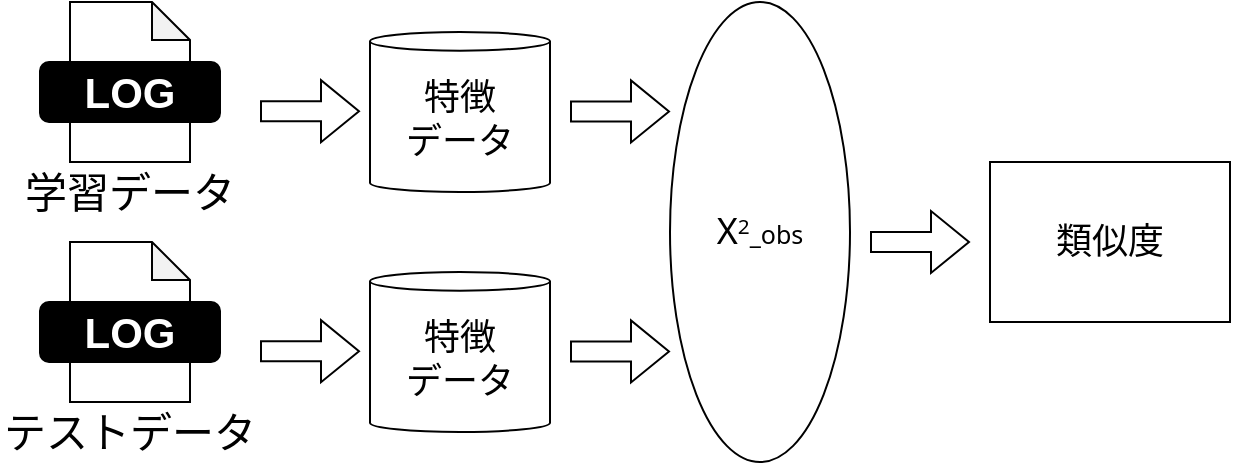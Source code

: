 <mxfile version="20.8.5" type="github">
  <diagram id="YPccTKy6SMFwb7SAPTub" name="ページ1">
    <mxGraphModel dx="989" dy="543" grid="1" gridSize="10" guides="1" tooltips="1" connect="1" arrows="1" fold="1" page="1" pageScale="1" pageWidth="827" pageHeight="1169" math="0" shadow="0">
      <root>
        <mxCell id="0" />
        <mxCell id="1" parent="0" />
        <mxCell id="exUD_tQTBHfpHAonWpkd-107" value="類似度" style="rounded=0;whiteSpace=wrap;html=1;labelBackgroundColor=none;fontSize=18;fontColor=#000000;fillColor=#FFFFFF;" vertex="1" parent="1">
          <mxGeometry x="610" y="280" width="120" height="80" as="geometry" />
        </mxCell>
        <mxCell id="exUD_tQTBHfpHAonWpkd-108" value="&lt;font data-font-src=&quot;https://fonts.googleapis.com/css?family=Noto+Sans+Math&quot; face=&quot;Noto Sans Math&quot;&gt;Χ&lt;span style=&quot;font-size: 12.5px;&quot;&gt;&lt;sup&gt;2&lt;/sup&gt;_obs&lt;/span&gt;&lt;br&gt;&lt;/font&gt;" style="ellipse;whiteSpace=wrap;html=1;labelBackgroundColor=none;fontSize=18;fontColor=#000000;fillColor=#FFFFFF;" vertex="1" parent="1">
          <mxGeometry x="450" y="200" width="90" height="230" as="geometry" />
        </mxCell>
        <mxCell id="exUD_tQTBHfpHAonWpkd-98" value="" style="group" vertex="1" connectable="0" parent="1">
          <mxGeometry x="120" y="200" width="120" height="110" as="geometry" />
        </mxCell>
        <mxCell id="exUD_tQTBHfpHAonWpkd-3" value="" style="group" vertex="1" connectable="0" parent="exUD_tQTBHfpHAonWpkd-98">
          <mxGeometry x="15" width="90" height="80" as="geometry" />
        </mxCell>
        <mxCell id="exUD_tQTBHfpHAonWpkd-1" value="" style="shape=note;whiteSpace=wrap;html=1;backgroundOutline=1;darkOpacity=0.05;size=19;" vertex="1" parent="exUD_tQTBHfpHAonWpkd-3">
          <mxGeometry x="15" width="60" height="80" as="geometry" />
        </mxCell>
        <mxCell id="exUD_tQTBHfpHAonWpkd-2" value="&lt;font style=&quot;font-size: 21px;&quot; color=&quot;#ffffff&quot;&gt;&lt;b&gt;LOG&lt;/b&gt;&lt;/font&gt;" style="rounded=1;whiteSpace=wrap;html=1;fillColor=#000000;" vertex="1" parent="exUD_tQTBHfpHAonWpkd-3">
          <mxGeometry y="30" width="90" height="30" as="geometry" />
        </mxCell>
        <mxCell id="exUD_tQTBHfpHAonWpkd-4" value="&lt;font color=&quot;#000000&quot;&gt;学習データ&lt;/font&gt;" style="text;html=1;strokeColor=none;fillColor=none;align=center;verticalAlign=middle;whiteSpace=wrap;rounded=0;labelBackgroundColor=none;fontSize=21;fontColor=#FFFFFF;" vertex="1" parent="exUD_tQTBHfpHAonWpkd-98">
          <mxGeometry y="80" width="120" height="30" as="geometry" />
        </mxCell>
        <mxCell id="exUD_tQTBHfpHAonWpkd-96" value="" style="group" vertex="1" connectable="0" parent="1">
          <mxGeometry x="115" y="320" width="130" height="110" as="geometry" />
        </mxCell>
        <mxCell id="exUD_tQTBHfpHAonWpkd-10" value="" style="group" vertex="1" connectable="0" parent="exUD_tQTBHfpHAonWpkd-96">
          <mxGeometry x="20" width="90" height="80" as="geometry" />
        </mxCell>
        <mxCell id="exUD_tQTBHfpHAonWpkd-11" value="" style="shape=note;whiteSpace=wrap;html=1;backgroundOutline=1;darkOpacity=0.05;size=19;" vertex="1" parent="exUD_tQTBHfpHAonWpkd-10">
          <mxGeometry x="15" width="60" height="80" as="geometry" />
        </mxCell>
        <mxCell id="exUD_tQTBHfpHAonWpkd-12" value="&lt;font style=&quot;font-size: 21px;&quot; color=&quot;#ffffff&quot;&gt;&lt;b&gt;LOG&lt;/b&gt;&lt;/font&gt;" style="rounded=1;whiteSpace=wrap;html=1;fillColor=#000000;" vertex="1" parent="exUD_tQTBHfpHAonWpkd-10">
          <mxGeometry y="30" width="90" height="30" as="geometry" />
        </mxCell>
        <mxCell id="exUD_tQTBHfpHAonWpkd-13" value="&lt;font color=&quot;#000000&quot;&gt;テストデータ&lt;/font&gt;" style="text;html=1;strokeColor=none;fillColor=none;align=center;verticalAlign=middle;whiteSpace=wrap;rounded=0;labelBackgroundColor=none;fontSize=21;fontColor=#FFFFFF;" vertex="1" parent="exUD_tQTBHfpHAonWpkd-96">
          <mxGeometry y="80" width="130" height="30" as="geometry" />
        </mxCell>
        <mxCell id="exUD_tQTBHfpHAonWpkd-109" value="" style="shape=flexArrow;endArrow=classic;html=1;rounded=0;fontSize=18;fontColor=#000000;" edge="1" parent="1">
          <mxGeometry width="50" height="50" relative="1" as="geometry">
            <mxPoint x="245" y="254.58" as="sourcePoint" />
            <mxPoint x="295" y="254.58" as="targetPoint" />
          </mxGeometry>
        </mxCell>
        <mxCell id="exUD_tQTBHfpHAonWpkd-110" value="" style="shape=flexArrow;endArrow=classic;html=1;rounded=0;fontSize=18;fontColor=#000000;" edge="1" parent="1">
          <mxGeometry width="50" height="50" relative="1" as="geometry">
            <mxPoint x="245" y="374.58" as="sourcePoint" />
            <mxPoint x="295" y="374.58" as="targetPoint" />
          </mxGeometry>
        </mxCell>
        <mxCell id="exUD_tQTBHfpHAonWpkd-111" value="特徴&lt;br style=&quot;border-color: var(--border-color);&quot;&gt;データ" style="shape=cylinder3;whiteSpace=wrap;html=1;boundedLbl=1;backgroundOutline=1;size=4.667;labelBackgroundColor=none;fontSize=18;fontColor=#000000;fillColor=#FFFFFF;" vertex="1" parent="1">
          <mxGeometry x="300" y="335" width="90" height="80" as="geometry" />
        </mxCell>
        <mxCell id="exUD_tQTBHfpHAonWpkd-112" value="特徴&lt;br style=&quot;border-color: var(--border-color);&quot;&gt;データ" style="shape=cylinder3;whiteSpace=wrap;html=1;boundedLbl=1;backgroundOutline=1;size=4.667;labelBackgroundColor=none;fontSize=18;fontColor=#000000;fillColor=#FFFFFF;" vertex="1" parent="1">
          <mxGeometry x="300" y="215" width="90" height="80" as="geometry" />
        </mxCell>
        <mxCell id="exUD_tQTBHfpHAonWpkd-114" value="" style="shape=flexArrow;endArrow=classic;html=1;rounded=0;fontSize=18;fontColor=#000000;" edge="1" parent="1">
          <mxGeometry width="50" height="50" relative="1" as="geometry">
            <mxPoint x="400" y="374.71" as="sourcePoint" />
            <mxPoint x="450" y="374.71" as="targetPoint" />
          </mxGeometry>
        </mxCell>
        <mxCell id="exUD_tQTBHfpHAonWpkd-115" value="" style="shape=flexArrow;endArrow=classic;html=1;rounded=0;fontSize=18;fontColor=#000000;" edge="1" parent="1">
          <mxGeometry width="50" height="50" relative="1" as="geometry">
            <mxPoint x="400" y="254.71" as="sourcePoint" />
            <mxPoint x="450" y="254.71" as="targetPoint" />
          </mxGeometry>
        </mxCell>
        <mxCell id="exUD_tQTBHfpHAonWpkd-118" value="" style="shape=flexArrow;endArrow=classic;html=1;rounded=0;fontSize=18;fontColor=#000000;" edge="1" parent="1">
          <mxGeometry width="50" height="50" relative="1" as="geometry">
            <mxPoint x="550" y="320.0" as="sourcePoint" />
            <mxPoint x="600" y="320.0" as="targetPoint" />
          </mxGeometry>
        </mxCell>
      </root>
    </mxGraphModel>
  </diagram>
</mxfile>
